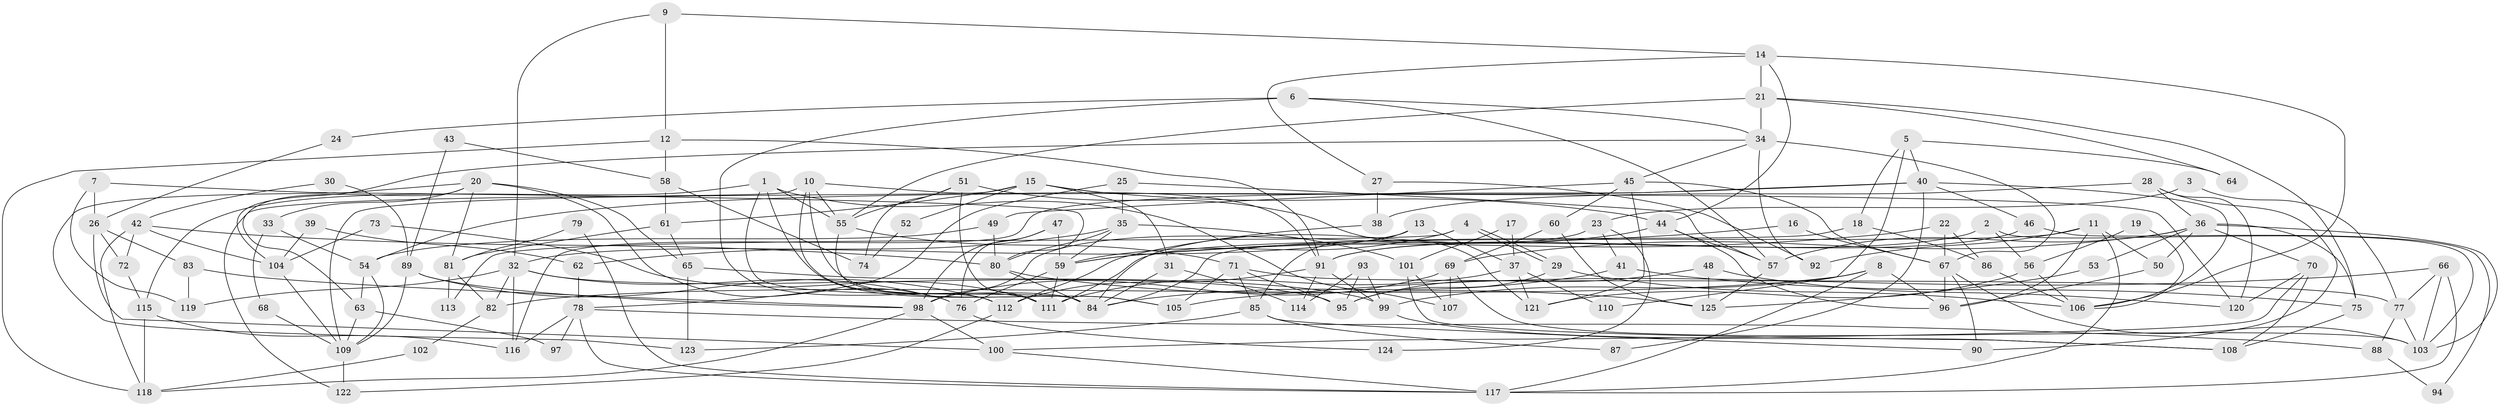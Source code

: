 // Generated by graph-tools (version 1.1) at 2025/02/03/09/25 03:02:05]
// undirected, 125 vertices, 250 edges
graph export_dot {
graph [start="1"]
  node [color=gray90,style=filled];
  1;
  2;
  3;
  4;
  5;
  6;
  7;
  8;
  9;
  10;
  11;
  12;
  13;
  14;
  15;
  16;
  17;
  18;
  19;
  20;
  21;
  22;
  23;
  24;
  25;
  26;
  27;
  28;
  29;
  30;
  31;
  32;
  33;
  34;
  35;
  36;
  37;
  38;
  39;
  40;
  41;
  42;
  43;
  44;
  45;
  46;
  47;
  48;
  49;
  50;
  51;
  52;
  53;
  54;
  55;
  56;
  57;
  58;
  59;
  60;
  61;
  62;
  63;
  64;
  65;
  66;
  67;
  68;
  69;
  70;
  71;
  72;
  73;
  74;
  75;
  76;
  77;
  78;
  79;
  80;
  81;
  82;
  83;
  84;
  85;
  86;
  87;
  88;
  89;
  90;
  91;
  92;
  93;
  94;
  95;
  96;
  97;
  98;
  99;
  100;
  101;
  102;
  103;
  104;
  105;
  106;
  107;
  108;
  109;
  110;
  111;
  112;
  113;
  114;
  115;
  116;
  117;
  118;
  119;
  120;
  121;
  122;
  123;
  124;
  125;
  1 -- 84;
  1 -- 105;
  1 -- 55;
  1 -- 107;
  1 -- 115;
  2 -- 91;
  2 -- 103;
  2 -- 56;
  3 -- 77;
  3 -- 23;
  4 -- 29;
  4 -- 29;
  4 -- 59;
  4 -- 113;
  5 -- 40;
  5 -- 18;
  5 -- 64;
  5 -- 110;
  6 -- 111;
  6 -- 57;
  6 -- 24;
  6 -- 34;
  7 -- 119;
  7 -- 80;
  7 -- 26;
  8 -- 99;
  8 -- 117;
  8 -- 82;
  8 -- 96;
  9 -- 14;
  9 -- 32;
  9 -- 12;
  10 -- 105;
  10 -- 55;
  10 -- 84;
  10 -- 91;
  10 -- 122;
  11 -- 111;
  11 -- 96;
  11 -- 50;
  11 -- 92;
  11 -- 117;
  12 -- 118;
  12 -- 58;
  12 -- 91;
  13 -- 85;
  13 -- 32;
  13 -- 37;
  14 -- 44;
  14 -- 21;
  14 -- 27;
  14 -- 106;
  15 -- 44;
  15 -- 120;
  15 -- 31;
  15 -- 52;
  15 -- 61;
  15 -- 109;
  16 -- 67;
  16 -- 59;
  17 -- 37;
  17 -- 101;
  18 -- 86;
  18 -- 84;
  19 -- 106;
  19 -- 56;
  20 -- 81;
  20 -- 63;
  20 -- 33;
  20 -- 65;
  20 -- 76;
  20 -- 123;
  21 -- 55;
  21 -- 34;
  21 -- 64;
  21 -- 75;
  22 -- 67;
  22 -- 59;
  22 -- 86;
  23 -- 98;
  23 -- 41;
  23 -- 124;
  24 -- 26;
  25 -- 35;
  25 -- 57;
  25 -- 78;
  26 -- 72;
  26 -- 83;
  26 -- 100;
  27 -- 92;
  27 -- 38;
  28 -- 38;
  28 -- 90;
  28 -- 36;
  28 -- 120;
  29 -- 106;
  29 -- 95;
  30 -- 42;
  30 -- 89;
  31 -- 114;
  31 -- 84;
  32 -- 95;
  32 -- 76;
  32 -- 82;
  32 -- 116;
  32 -- 119;
  33 -- 54;
  33 -- 68;
  34 -- 67;
  34 -- 45;
  34 -- 92;
  34 -- 104;
  35 -- 80;
  35 -- 101;
  35 -- 59;
  35 -- 62;
  36 -- 69;
  36 -- 50;
  36 -- 53;
  36 -- 57;
  36 -- 70;
  36 -- 75;
  36 -- 103;
  37 -- 111;
  37 -- 110;
  37 -- 121;
  38 -- 84;
  39 -- 104;
  39 -- 62;
  40 -- 106;
  40 -- 116;
  40 -- 46;
  40 -- 54;
  40 -- 87;
  41 -- 84;
  41 -- 75;
  42 -- 104;
  42 -- 80;
  42 -- 72;
  42 -- 118;
  43 -- 58;
  43 -- 89;
  44 -- 96;
  44 -- 112;
  44 -- 57;
  45 -- 67;
  45 -- 49;
  45 -- 60;
  45 -- 121;
  46 -- 91;
  46 -- 94;
  47 -- 98;
  47 -- 76;
  47 -- 59;
  48 -- 125;
  48 -- 120;
  48 -- 95;
  49 -- 54;
  49 -- 80;
  50 -- 96;
  51 -- 121;
  51 -- 55;
  51 -- 74;
  51 -- 111;
  52 -- 74;
  53 -- 125;
  54 -- 109;
  54 -- 63;
  55 -- 112;
  55 -- 71;
  56 -- 121;
  56 -- 106;
  57 -- 125;
  58 -- 61;
  58 -- 74;
  59 -- 76;
  59 -- 111;
  60 -- 125;
  60 -- 69;
  61 -- 65;
  61 -- 81;
  62 -- 78;
  63 -- 109;
  63 -- 97;
  65 -- 99;
  65 -- 123;
  66 -- 77;
  66 -- 117;
  66 -- 103;
  66 -- 105;
  67 -- 96;
  67 -- 103;
  67 -- 90;
  68 -- 109;
  69 -- 103;
  69 -- 98;
  69 -- 107;
  70 -- 100;
  70 -- 108;
  70 -- 120;
  71 -- 95;
  71 -- 77;
  71 -- 85;
  71 -- 105;
  72 -- 115;
  73 -- 111;
  73 -- 104;
  75 -- 108;
  76 -- 124;
  77 -- 103;
  77 -- 88;
  78 -- 116;
  78 -- 88;
  78 -- 97;
  78 -- 117;
  79 -- 81;
  79 -- 117;
  80 -- 84;
  80 -- 125;
  81 -- 82;
  81 -- 113;
  82 -- 102;
  83 -- 98;
  83 -- 119;
  85 -- 123;
  85 -- 87;
  85 -- 90;
  86 -- 106;
  88 -- 94;
  89 -- 112;
  89 -- 98;
  89 -- 109;
  91 -- 99;
  91 -- 112;
  91 -- 114;
  93 -- 95;
  93 -- 99;
  93 -- 114;
  98 -- 100;
  98 -- 118;
  99 -- 108;
  100 -- 117;
  101 -- 107;
  101 -- 108;
  102 -- 118;
  104 -- 109;
  109 -- 122;
  112 -- 122;
  115 -- 118;
  115 -- 116;
}
